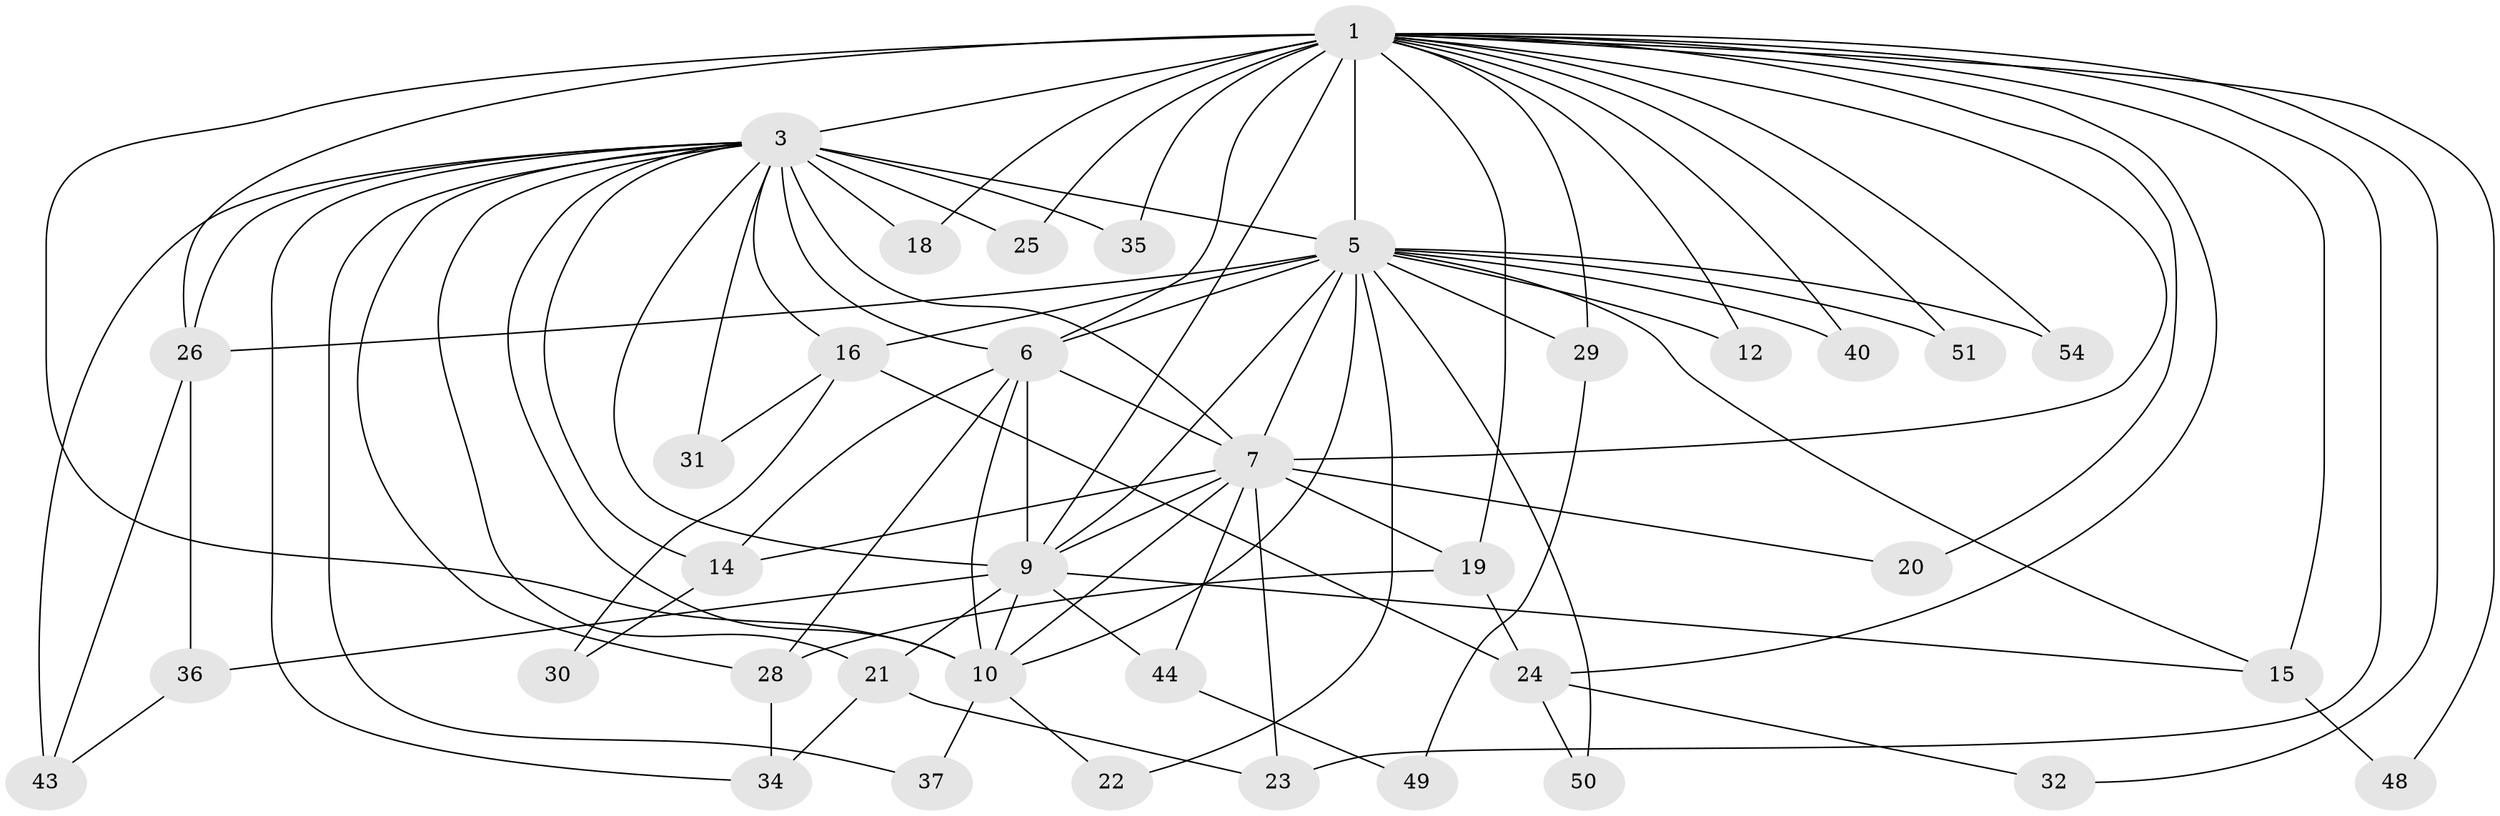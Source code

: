 // Generated by graph-tools (version 1.1) at 2025/51/02/27/25 19:51:46]
// undirected, 37 vertices, 89 edges
graph export_dot {
graph [start="1"]
  node [color=gray90,style=filled];
  1 [super="+2"];
  3 [super="+4"];
  5 [super="+8"];
  6 [super="+45"];
  7 [super="+39"];
  9 [super="+13"];
  10 [super="+11"];
  12;
  14 [super="+53"];
  15 [super="+17"];
  16 [super="+47"];
  18 [super="+33"];
  19 [super="+38"];
  20;
  21;
  22;
  23 [super="+27"];
  24;
  25;
  26 [super="+46"];
  28 [super="+41"];
  29;
  30;
  31;
  32;
  34 [super="+42"];
  35;
  36;
  37;
  40;
  43 [super="+52"];
  44;
  48;
  49;
  50;
  51;
  54;
  1 -- 3 [weight=4];
  1 -- 5 [weight=4];
  1 -- 6 [weight=3];
  1 -- 7 [weight=2];
  1 -- 9 [weight=2];
  1 -- 10 [weight=3];
  1 -- 12;
  1 -- 18 [weight=2];
  1 -- 20;
  1 -- 24;
  1 -- 48;
  1 -- 54;
  1 -- 15;
  1 -- 19;
  1 -- 25;
  1 -- 29;
  1 -- 32;
  1 -- 35;
  1 -- 40;
  1 -- 51;
  1 -- 23;
  1 -- 26;
  3 -- 5 [weight=4];
  3 -- 6 [weight=2];
  3 -- 7 [weight=2];
  3 -- 9 [weight=2];
  3 -- 10 [weight=2];
  3 -- 18;
  3 -- 28;
  3 -- 34;
  3 -- 14;
  3 -- 16;
  3 -- 21;
  3 -- 25;
  3 -- 26;
  3 -- 31;
  3 -- 35;
  3 -- 37;
  3 -- 43;
  5 -- 6 [weight=2];
  5 -- 7 [weight=3];
  5 -- 9 [weight=2];
  5 -- 10 [weight=2];
  5 -- 12;
  5 -- 26;
  5 -- 40;
  5 -- 50;
  5 -- 54;
  5 -- 15;
  5 -- 16 [weight=2];
  5 -- 51;
  5 -- 22;
  5 -- 29;
  6 -- 7;
  6 -- 9;
  6 -- 10;
  6 -- 28;
  6 -- 14;
  7 -- 9;
  7 -- 10;
  7 -- 14;
  7 -- 19;
  7 -- 20;
  7 -- 23;
  7 -- 44;
  9 -- 10 [weight=2];
  9 -- 21;
  9 -- 44;
  9 -- 36;
  9 -- 15;
  10 -- 22;
  10 -- 37;
  14 -- 30;
  15 -- 48;
  16 -- 24;
  16 -- 30;
  16 -- 31;
  19 -- 28;
  19 -- 24;
  21 -- 23;
  21 -- 34;
  24 -- 32;
  24 -- 50;
  26 -- 36;
  26 -- 43;
  28 -- 34;
  29 -- 49;
  36 -- 43;
  44 -- 49;
}
